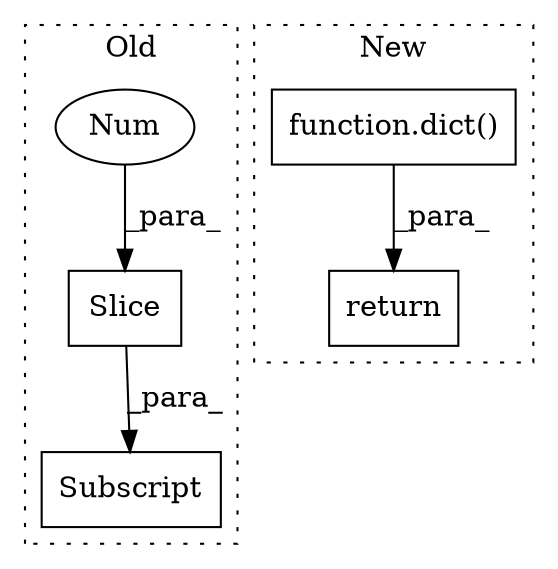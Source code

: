 digraph G {
subgraph cluster0 {
1 [label="Slice" a="80" s="2321" l="2" shape="box"];
3 [label="Num" a="76" s="2321" l="1" shape="ellipse"];
4 [label="Subscript" a="63" s="2315,0" l="9,0" shape="box"];
label = "Old";
style="dotted";
}
subgraph cluster1 {
2 [label="function.dict()" a="75" s="6013,6023" l="5,1" shape="box"];
5 [label="return" a="93" s="6006" l="7" shape="box"];
label = "New";
style="dotted";
}
1 -> 4 [label="_para_"];
2 -> 5 [label="_para_"];
3 -> 1 [label="_para_"];
}